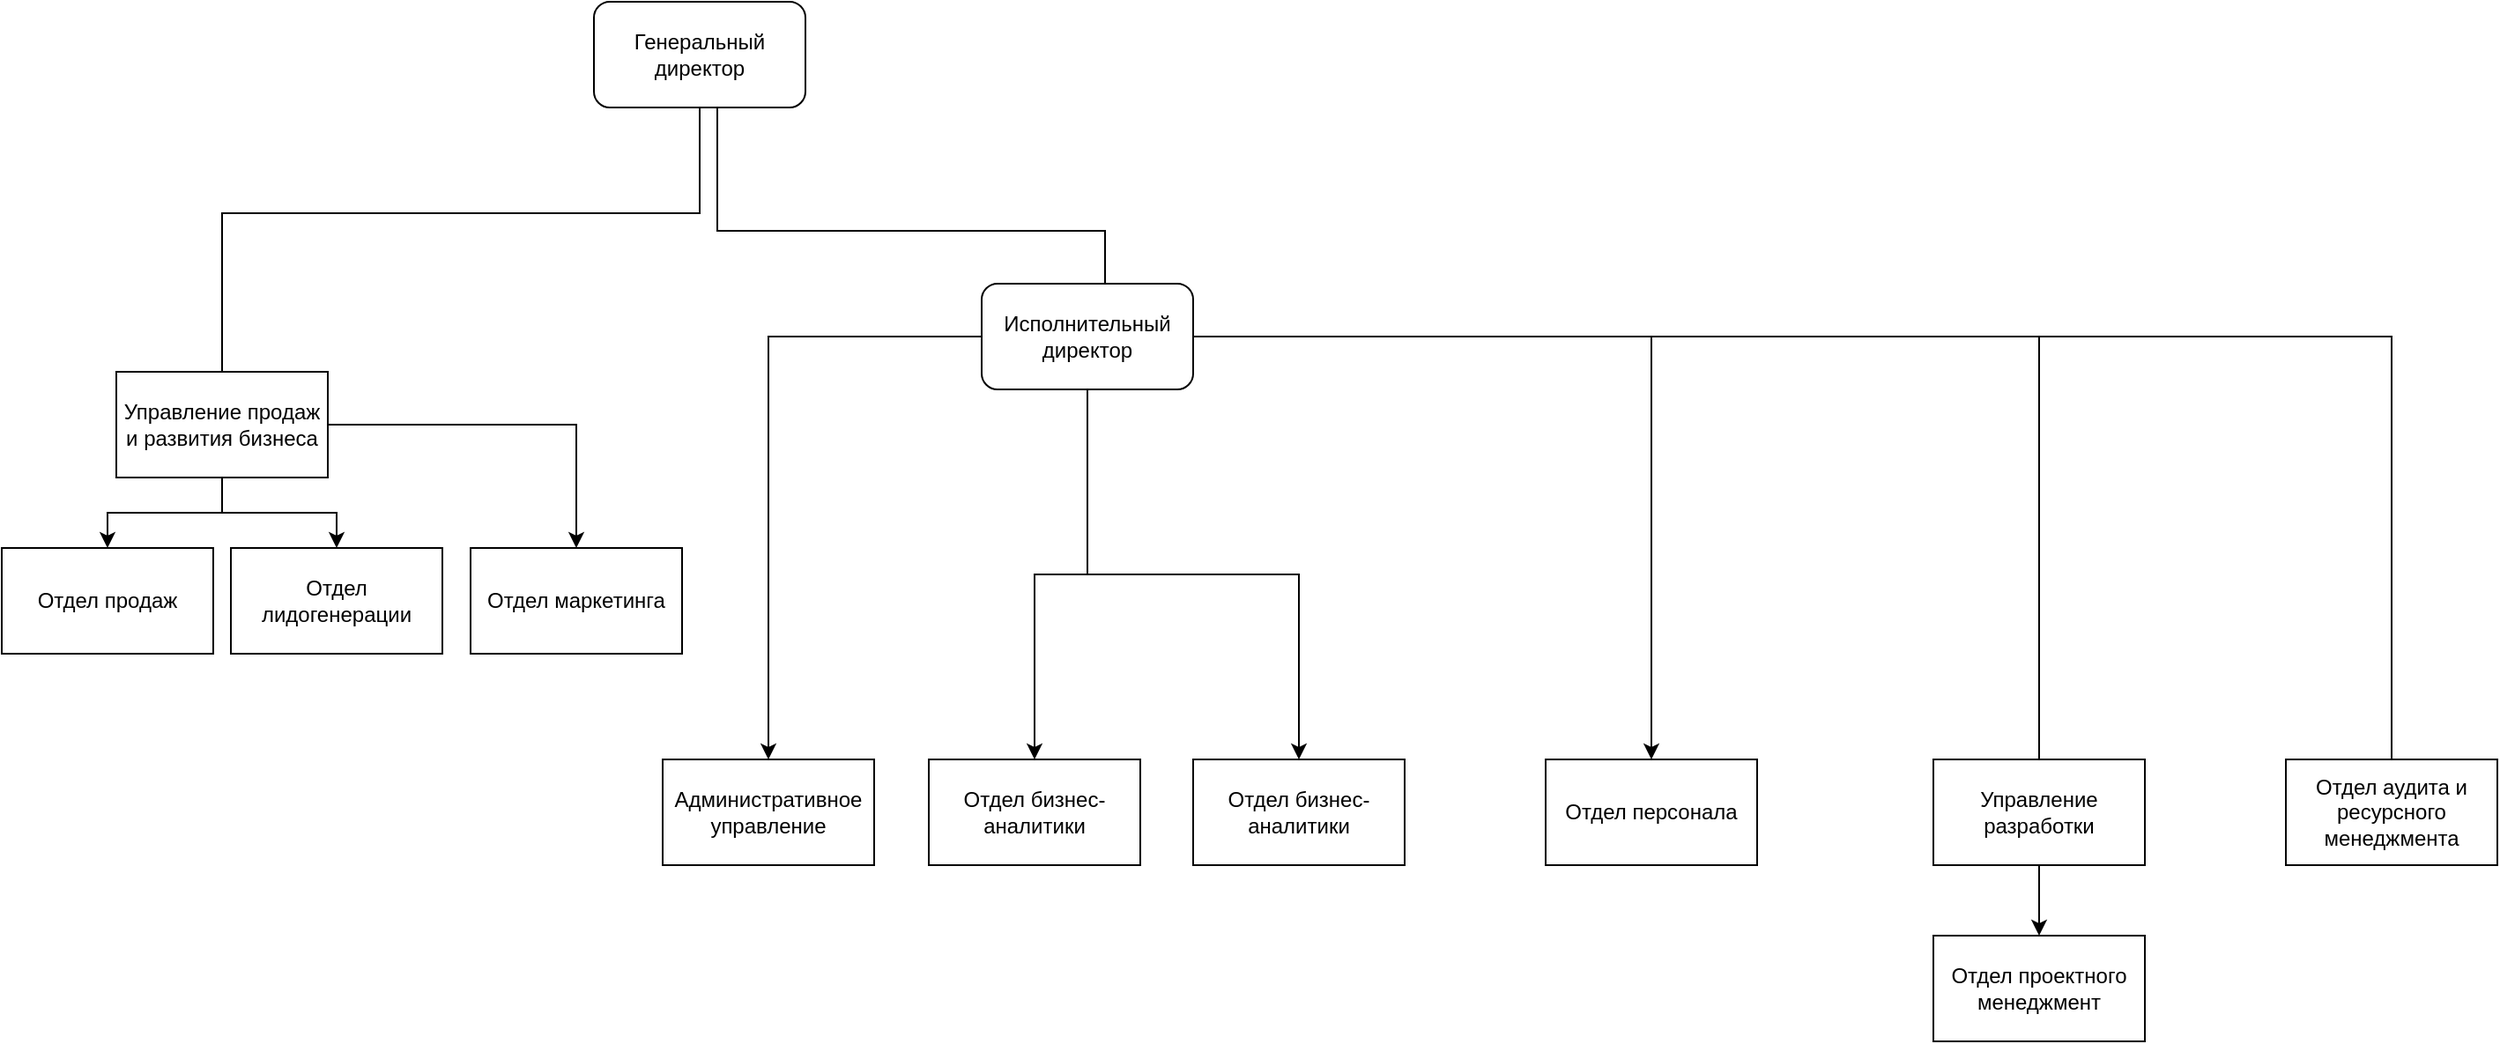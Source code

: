 <mxfile version="21.2.1" type="github">
  <diagram name="Page-1" id="OQpa5ru06Z7B6Gejn0i9">
    <mxGraphModel dx="2385" dy="1955" grid="1" gridSize="10" guides="1" tooltips="1" connect="1" arrows="1" fold="1" page="0" pageScale="1" pageWidth="827" pageHeight="1169" math="0" shadow="0">
      <root>
        <mxCell id="0" />
        <mxCell id="1" parent="0" />
        <mxCell id="SEltiXhkZLcWSk58OTIP-1" value="Отдел бизнес-аналитики" style="rounded=0;whiteSpace=wrap;html=1;" parent="1" vertex="1">
          <mxGeometry x="660" y="150" width="120" height="60" as="geometry" />
        </mxCell>
        <mxCell id="SEltiXhkZLcWSk58OTIP-2" value="Отдел бизнес-аналитики" style="rounded=0;whiteSpace=wrap;html=1;" parent="1" vertex="1">
          <mxGeometry x="810" y="150" width="120" height="60" as="geometry" />
        </mxCell>
        <mxCell id="SEltiXhkZLcWSk58OTIP-3" value="Отдел продаж" style="rounded=0;whiteSpace=wrap;html=1;" parent="1" vertex="1">
          <mxGeometry x="134" y="30" width="120" height="60" as="geometry" />
        </mxCell>
        <mxCell id="SEltiXhkZLcWSk58OTIP-4" value="Отдел лидогенерации" style="rounded=0;whiteSpace=wrap;html=1;" parent="1" vertex="1">
          <mxGeometry x="264" y="30" width="120" height="60" as="geometry" />
        </mxCell>
        <mxCell id="cxtDH-rswB0v-jsNszgG-11" style="edgeStyle=orthogonalEdgeStyle;rounded=0;orthogonalLoop=1;jettySize=auto;html=1;endArrow=none;endFill=0;" edge="1" parent="1" source="cxtDH-rswB0v-jsNszgG-1" target="cxtDH-rswB0v-jsNszgG-4">
          <mxGeometry relative="1" as="geometry">
            <Array as="points">
              <mxPoint x="530" y="-160" />
              <mxPoint x="259" y="-160" />
            </Array>
          </mxGeometry>
        </mxCell>
        <mxCell id="cxtDH-rswB0v-jsNszgG-1" value="Генеральный директор" style="rounded=1;whiteSpace=wrap;html=1;" vertex="1" parent="1">
          <mxGeometry x="470" y="-280" width="120" height="60" as="geometry" />
        </mxCell>
        <mxCell id="cxtDH-rswB0v-jsNszgG-21" style="edgeStyle=orthogonalEdgeStyle;rounded=0;orthogonalLoop=1;jettySize=auto;html=1;" edge="1" parent="1" source="cxtDH-rswB0v-jsNszgG-2" target="cxtDH-rswB0v-jsNszgG-6">
          <mxGeometry relative="1" as="geometry" />
        </mxCell>
        <mxCell id="cxtDH-rswB0v-jsNszgG-22" style="edgeStyle=orthogonalEdgeStyle;rounded=0;orthogonalLoop=1;jettySize=auto;html=1;" edge="1" parent="1" source="cxtDH-rswB0v-jsNszgG-2" target="SEltiXhkZLcWSk58OTIP-2">
          <mxGeometry relative="1" as="geometry" />
        </mxCell>
        <mxCell id="cxtDH-rswB0v-jsNszgG-23" style="edgeStyle=orthogonalEdgeStyle;rounded=0;orthogonalLoop=1;jettySize=auto;html=1;" edge="1" parent="1" source="cxtDH-rswB0v-jsNszgG-2" target="SEltiXhkZLcWSk58OTIP-1">
          <mxGeometry relative="1" as="geometry" />
        </mxCell>
        <mxCell id="cxtDH-rswB0v-jsNszgG-24" style="edgeStyle=orthogonalEdgeStyle;rounded=0;orthogonalLoop=1;jettySize=auto;html=1;" edge="1" parent="1" source="cxtDH-rswB0v-jsNszgG-2" target="cxtDH-rswB0v-jsNszgG-5">
          <mxGeometry relative="1" as="geometry" />
        </mxCell>
        <mxCell id="cxtDH-rswB0v-jsNszgG-2" value="Исполнительный директор" style="rounded=1;whiteSpace=wrap;html=1;" vertex="1" parent="1">
          <mxGeometry x="690" y="-120" width="120" height="60" as="geometry" />
        </mxCell>
        <mxCell id="cxtDH-rswB0v-jsNszgG-25" style="edgeStyle=orthogonalEdgeStyle;rounded=0;orthogonalLoop=1;jettySize=auto;html=1;" edge="1" parent="1" source="cxtDH-rswB0v-jsNszgG-4" target="SEltiXhkZLcWSk58OTIP-3">
          <mxGeometry relative="1" as="geometry" />
        </mxCell>
        <mxCell id="cxtDH-rswB0v-jsNszgG-26" style="edgeStyle=orthogonalEdgeStyle;rounded=0;orthogonalLoop=1;jettySize=auto;html=1;" edge="1" parent="1" source="cxtDH-rswB0v-jsNszgG-4" target="SEltiXhkZLcWSk58OTIP-4">
          <mxGeometry relative="1" as="geometry" />
        </mxCell>
        <mxCell id="cxtDH-rswB0v-jsNszgG-27" style="edgeStyle=orthogonalEdgeStyle;rounded=0;orthogonalLoop=1;jettySize=auto;html=1;" edge="1" parent="1" source="cxtDH-rswB0v-jsNszgG-4" target="cxtDH-rswB0v-jsNszgG-10">
          <mxGeometry relative="1" as="geometry" />
        </mxCell>
        <mxCell id="cxtDH-rswB0v-jsNszgG-4" value="Управление продаж и развития бизнеса" style="rounded=0;whiteSpace=wrap;html=1;" vertex="1" parent="1">
          <mxGeometry x="199" y="-70" width="120" height="60" as="geometry" />
        </mxCell>
        <mxCell id="cxtDH-rswB0v-jsNszgG-5" value="Административное управление" style="rounded=0;whiteSpace=wrap;html=1;" vertex="1" parent="1">
          <mxGeometry x="509" y="150" width="120" height="60" as="geometry" />
        </mxCell>
        <mxCell id="cxtDH-rswB0v-jsNszgG-6" value="Отдел персонала" style="rounded=0;whiteSpace=wrap;html=1;" vertex="1" parent="1">
          <mxGeometry x="1010" y="150" width="120" height="60" as="geometry" />
        </mxCell>
        <mxCell id="cxtDH-rswB0v-jsNszgG-20" style="edgeStyle=orthogonalEdgeStyle;rounded=0;orthogonalLoop=1;jettySize=auto;html=1;" edge="1" parent="1" source="cxtDH-rswB0v-jsNszgG-7" target="cxtDH-rswB0v-jsNszgG-8">
          <mxGeometry relative="1" as="geometry" />
        </mxCell>
        <mxCell id="cxtDH-rswB0v-jsNszgG-7" value="Управление разработки" style="rounded=0;whiteSpace=wrap;html=1;" vertex="1" parent="1">
          <mxGeometry x="1230" y="150" width="120" height="60" as="geometry" />
        </mxCell>
        <mxCell id="cxtDH-rswB0v-jsNszgG-8" value="Отдел проектного менеджмент" style="rounded=0;whiteSpace=wrap;html=1;" vertex="1" parent="1">
          <mxGeometry x="1230" y="250" width="120" height="60" as="geometry" />
        </mxCell>
        <mxCell id="cxtDH-rswB0v-jsNszgG-9" value="Отдел аудита и ресурсного менеджмента" style="rounded=0;whiteSpace=wrap;html=1;" vertex="1" parent="1">
          <mxGeometry x="1430" y="150" width="120" height="60" as="geometry" />
        </mxCell>
        <mxCell id="cxtDH-rswB0v-jsNszgG-10" value="Отдел маркетинга" style="rounded=0;whiteSpace=wrap;html=1;" vertex="1" parent="1">
          <mxGeometry x="400" y="30" width="120" height="60" as="geometry" />
        </mxCell>
        <mxCell id="cxtDH-rswB0v-jsNszgG-12" style="edgeStyle=orthogonalEdgeStyle;rounded=0;orthogonalLoop=1;jettySize=auto;html=1;endArrow=none;endFill=0;" edge="1" parent="1" source="cxtDH-rswB0v-jsNszgG-1" target="cxtDH-rswB0v-jsNszgG-2">
          <mxGeometry relative="1" as="geometry">
            <mxPoint x="540" y="-210" as="sourcePoint" />
            <mxPoint x="269" y="-60" as="targetPoint" />
            <Array as="points">
              <mxPoint x="540" y="-150" />
              <mxPoint x="760" y="-150" />
            </Array>
          </mxGeometry>
        </mxCell>
        <mxCell id="cxtDH-rswB0v-jsNszgG-14" style="edgeStyle=elbowEdgeStyle;rounded=0;orthogonalLoop=1;jettySize=auto;html=1;endArrow=none;endFill=0;" edge="1" parent="1" source="cxtDH-rswB0v-jsNszgG-2" target="cxtDH-rswB0v-jsNszgG-9">
          <mxGeometry relative="1" as="geometry">
            <mxPoint x="550" y="-210" as="sourcePoint" />
            <mxPoint x="770" y="-110" as="targetPoint" />
            <Array as="points">
              <mxPoint x="1490" y="50" />
            </Array>
          </mxGeometry>
        </mxCell>
        <mxCell id="cxtDH-rswB0v-jsNszgG-15" style="edgeStyle=elbowEdgeStyle;rounded=0;orthogonalLoop=1;jettySize=auto;html=1;endArrow=none;endFill=0;" edge="1" parent="1" source="cxtDH-rswB0v-jsNszgG-2" target="cxtDH-rswB0v-jsNszgG-7">
          <mxGeometry relative="1" as="geometry">
            <mxPoint x="610" y="-50" as="sourcePoint" />
            <mxPoint x="1290" y="190" as="targetPoint" />
            <Array as="points">
              <mxPoint x="1290" y="90" />
            </Array>
          </mxGeometry>
        </mxCell>
      </root>
    </mxGraphModel>
  </diagram>
</mxfile>

